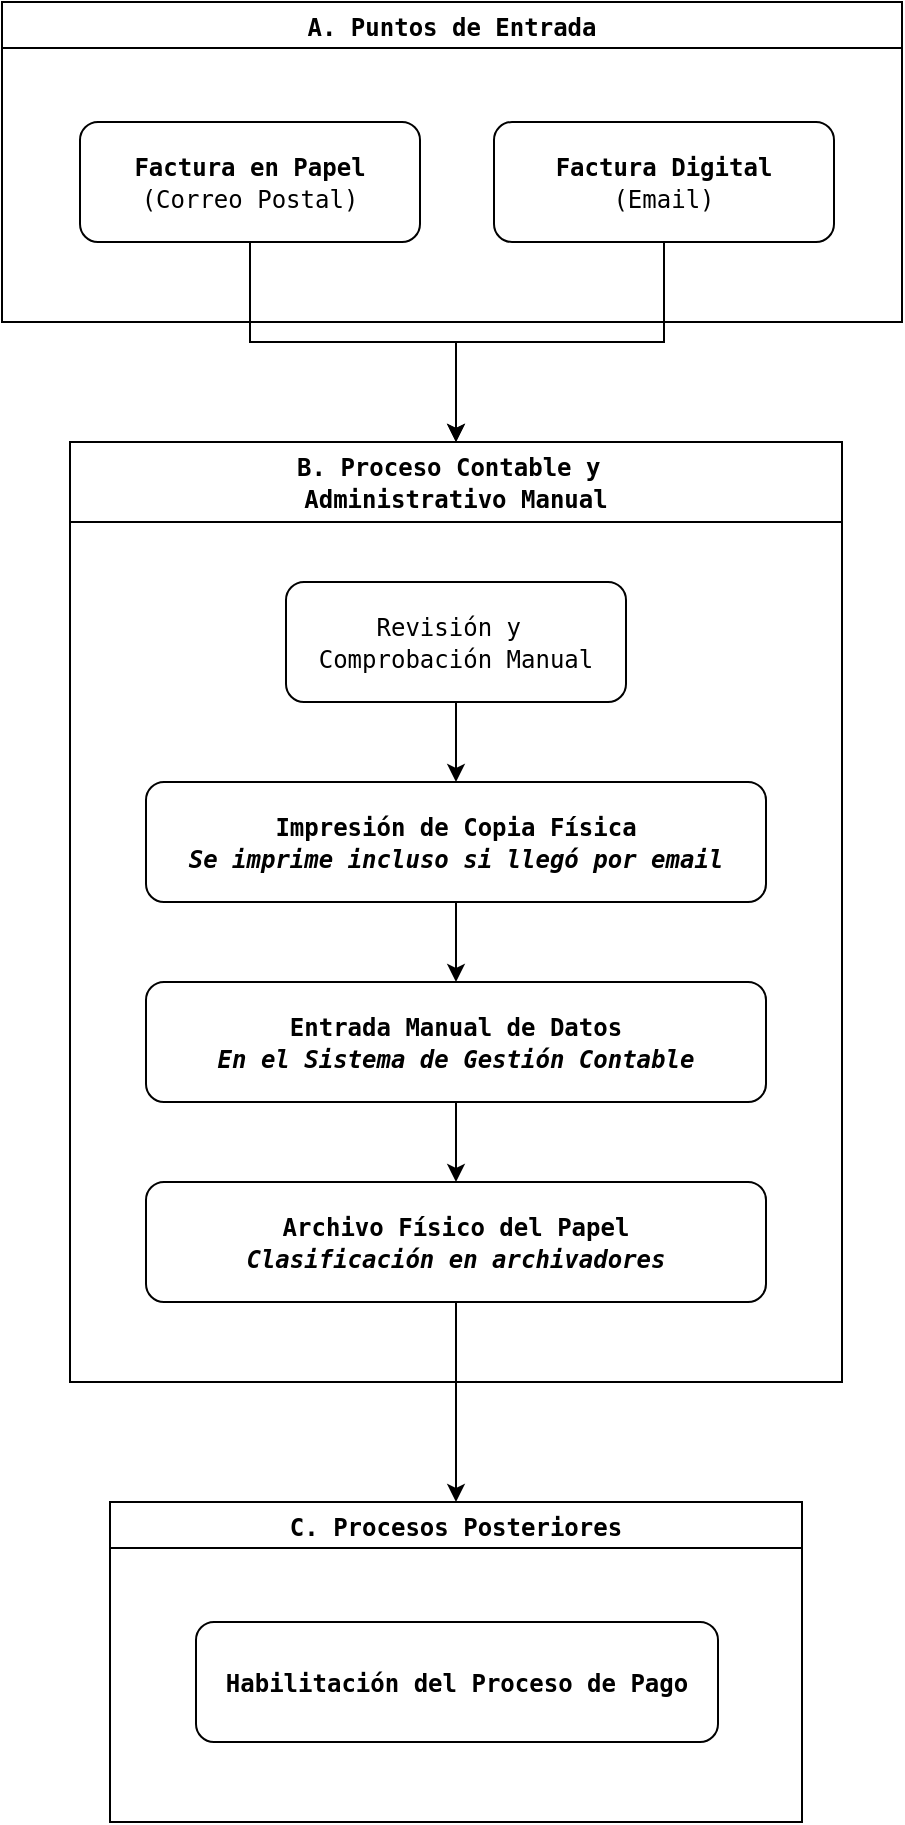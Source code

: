 <mxfile version="26.1.1" pages="4">
  <diagram name="Flujo Previo" id="SgmQOuibJQqKga8R-fj5">
    <mxGraphModel dx="1420" dy="821" grid="1" gridSize="10" guides="1" tooltips="1" connect="1" arrows="1" fold="1" page="1" pageScale="1" pageWidth="1654" pageHeight="1169" math="0" shadow="0" adaptiveColors="auto">
      <root>
        <mxCell id="0" />
        <mxCell id="1" parent="0" />
        <mxCell id="26zYus5FnUEKRcgncre6-3" value="&lt;div style=&quot;font-family: &amp;quot;Droid Sans Mono&amp;quot;, &amp;quot;monospace&amp;quot;, monospace; line-height: 16px; white-space: pre;&quot;&gt;&lt;font style=&quot;color: rgb(0, 0, 0);&quot;&gt;A. Puntos de Entrada&lt;/font&gt;&lt;/div&gt;" style="swimlane;whiteSpace=wrap;html=1;startSize=23;" parent="1" vertex="1">
          <mxGeometry x="600" y="50" width="450" height="160" as="geometry" />
        </mxCell>
        <mxCell id="26zYus5FnUEKRcgncre6-8" value="" style="group" parent="26zYus5FnUEKRcgncre6-3" vertex="1" connectable="0">
          <mxGeometry x="39" y="60" width="377" height="60" as="geometry" />
        </mxCell>
        <mxCell id="26zYus5FnUEKRcgncre6-7" value="&lt;div style=&quot;font-family: &amp;quot;Droid Sans Mono&amp;quot;, &amp;quot;monospace&amp;quot;, monospace; line-height: 16px; white-space: pre;&quot;&gt;&lt;div style=&quot;line-height: 16px;&quot;&gt;&lt;span&gt;&lt;b style=&quot;&quot;&gt;&lt;font style=&quot;color: rgb(0, 0, 0);&quot;&gt;Factura Digital&lt;/font&gt;&lt;/b&gt;&lt;/span&gt;&lt;/div&gt;&lt;div style=&quot;line-height: 16px;&quot;&gt;&lt;span style=&quot;color: rgb(158, 203, 255);&quot;&gt;&lt;font style=&quot;color: rgb(0, 0, 0);&quot;&gt;(Email)&lt;/font&gt;&lt;/span&gt;&lt;/div&gt;&lt;/div&gt;" style="rounded=1;whiteSpace=wrap;html=1;" parent="26zYus5FnUEKRcgncre6-8" vertex="1">
          <mxGeometry x="207" width="170" height="60" as="geometry" />
        </mxCell>
        <mxCell id="26zYus5FnUEKRcgncre6-5" value="&lt;div style=&quot;font-family: &amp;quot;Droid Sans Mono&amp;quot;, &amp;quot;monospace&amp;quot;, monospace; line-height: 16px; white-space: pre;&quot;&gt;&lt;span style=&quot;background-color: light-dark(#ffffff, var(--ge-dark-color, #121212));&quot;&gt;&lt;b style=&quot;&quot;&gt;&lt;font style=&quot;color: rgb(0, 0, 0);&quot;&gt;Factura en Papel&lt;/font&gt;&lt;/b&gt;&lt;/span&gt;&lt;/div&gt;&lt;div style=&quot;font-family: &amp;quot;Droid Sans Mono&amp;quot;, &amp;quot;monospace&amp;quot;, monospace; line-height: 16px; white-space: pre; color: rgb(225, 228, 232);&quot;&gt;&lt;span style=&quot;background-color: light-dark(#ffffff, var(--ge-dark-color, #121212)); color: rgb(158, 203, 255);&quot;&gt;&lt;font style=&quot;color: rgb(0, 0, 0);&quot;&gt;(Correo Postal)&lt;/font&gt;&lt;/span&gt;&lt;/div&gt;" style="rounded=1;whiteSpace=wrap;html=1;" parent="26zYus5FnUEKRcgncre6-8" vertex="1">
          <mxGeometry width="170" height="60" as="geometry" />
        </mxCell>
        <mxCell id="26zYus5FnUEKRcgncre6-25" style="edgeStyle=orthogonalEdgeStyle;rounded=0;orthogonalLoop=1;jettySize=auto;html=1;exitX=0.5;exitY=1;exitDx=0;exitDy=0;entryX=0.5;entryY=0;entryDx=0;entryDy=0;" parent="1" source="26zYus5FnUEKRcgncre6-19" target="26zYus5FnUEKRcgncre6-21" edge="1">
          <mxGeometry relative="1" as="geometry" />
        </mxCell>
        <mxCell id="26zYus5FnUEKRcgncre6-9" value="&lt;div style=&quot;font-family: &amp;quot;Droid Sans Mono&amp;quot;, &amp;quot;monospace&amp;quot;, monospace; line-height: 16px; white-space: pre;&quot;&gt;&lt;font style=&quot;color: rgb(0, 0, 0); background-color: light-dark(#ffffff, var(--ge-dark-color, #121212));&quot;&gt;B. Proceso Contable y &lt;/font&gt;&lt;/div&gt;&lt;div style=&quot;font-family: &amp;quot;Droid Sans Mono&amp;quot;, &amp;quot;monospace&amp;quot;, monospace; line-height: 16px; white-space: pre; color: rgb(225, 228, 232);&quot;&gt;&lt;font style=&quot;color: rgb(0, 0, 0); background-color: light-dark(#ffffff, var(--ge-dark-color, #121212));&quot;&gt;Administrativo Manual&lt;/font&gt;&lt;/div&gt;" style="swimlane;whiteSpace=wrap;html=1;startSize=40;" parent="1" vertex="1">
          <mxGeometry x="634" y="270" width="386" height="470" as="geometry">
            <mxRectangle x="634" y="270" width="200" height="50" as="alternateBounds" />
          </mxGeometry>
        </mxCell>
        <mxCell id="26zYus5FnUEKRcgncre6-18" style="edgeStyle=orthogonalEdgeStyle;rounded=0;orthogonalLoop=1;jettySize=auto;html=1;exitX=0.5;exitY=1;exitDx=0;exitDy=0;" parent="26zYus5FnUEKRcgncre6-9" source="26zYus5FnUEKRcgncre6-11" target="26zYus5FnUEKRcgncre6-17" edge="1">
          <mxGeometry relative="1" as="geometry" />
        </mxCell>
        <mxCell id="26zYus5FnUEKRcgncre6-11" value="&lt;div style=&quot;line-height: 16px;&quot;&gt;&lt;div style=&quot;line-height: 16px;&quot;&gt;&lt;font face=&quot;Droid Sans Mono, monospace, monospace&quot;&gt;&lt;span style=&quot;white-space: pre;&quot;&gt;&lt;b&gt;Impresión de Copia Física&lt;/b&gt;&lt;/span&gt;&lt;/font&gt;&lt;/div&gt;&lt;div style=&quot;line-height: 16px;&quot;&gt;&lt;font face=&quot;Droid Sans Mono, monospace, monospace&quot;&gt;&lt;span style=&quot;white-space: pre;&quot;&gt;&lt;b&gt;&lt;i&gt;Se imprime incluso si llegó por email&lt;/i&gt;&lt;/b&gt;&lt;/span&gt;&lt;/font&gt;&lt;/div&gt;&lt;/div&gt;" style="rounded=1;whiteSpace=wrap;html=1;labelBackgroundColor=default;fontColor=default;" parent="26zYus5FnUEKRcgncre6-9" vertex="1">
          <mxGeometry x="38" y="170" width="310" height="60" as="geometry" />
        </mxCell>
        <mxCell id="26zYus5FnUEKRcgncre6-16" style="edgeStyle=orthogonalEdgeStyle;rounded=0;orthogonalLoop=1;jettySize=auto;html=1;exitX=0.5;exitY=1;exitDx=0;exitDy=0;" parent="26zYus5FnUEKRcgncre6-9" source="26zYus5FnUEKRcgncre6-12" target="26zYus5FnUEKRcgncre6-11" edge="1">
          <mxGeometry relative="1" as="geometry" />
        </mxCell>
        <mxCell id="26zYus5FnUEKRcgncre6-12" value="&lt;div style=&quot;line-height: 16px;&quot;&gt;&lt;div style=&quot;line-height: 16px;&quot;&gt;&lt;font style=&quot;color: rgb(0, 0, 0);&quot; face=&quot;Droid Sans Mono, monospace, monospace&quot;&gt;&lt;span style=&quot;white-space: pre; background-color: light-dark(#ffffff, var(--ge-dark-color, #121212));&quot;&gt;Revisión y &lt;/span&gt;&lt;/font&gt;&lt;/div&gt;&lt;div style=&quot;line-height: 16px;&quot;&gt;&lt;font style=&quot;color: rgb(0, 0, 0);&quot; face=&quot;Droid Sans Mono, monospace, monospace&quot;&gt;&lt;span style=&quot;white-space: pre; background-color: light-dark(#ffffff, var(--ge-dark-color, #121212));&quot;&gt;Comprobación Manual&lt;/span&gt;&lt;/font&gt;&lt;/div&gt;&lt;/div&gt;" style="rounded=1;whiteSpace=wrap;html=1;" parent="26zYus5FnUEKRcgncre6-9" vertex="1">
          <mxGeometry x="108" y="70" width="170" height="60" as="geometry" />
        </mxCell>
        <mxCell id="26zYus5FnUEKRcgncre6-20" style="edgeStyle=orthogonalEdgeStyle;rounded=0;orthogonalLoop=1;jettySize=auto;html=1;exitX=0.5;exitY=1;exitDx=0;exitDy=0;entryX=0.5;entryY=0;entryDx=0;entryDy=0;" parent="26zYus5FnUEKRcgncre6-9" source="26zYus5FnUEKRcgncre6-17" target="26zYus5FnUEKRcgncre6-19" edge="1">
          <mxGeometry relative="1" as="geometry" />
        </mxCell>
        <mxCell id="26zYus5FnUEKRcgncre6-17" value="&lt;div style=&quot;line-height: 16px;&quot;&gt;&lt;div style=&quot;line-height: 16px;&quot;&gt;&lt;font face=&quot;Droid Sans Mono, monospace, monospace&quot;&gt;&lt;span style=&quot;white-space: pre;&quot;&gt;&lt;b&gt;Entrada Manual de Datos&lt;/b&gt;&lt;/span&gt;&lt;/font&gt;&lt;/div&gt;&lt;div style=&quot;line-height: 16px;&quot;&gt;&lt;font face=&quot;Droid Sans Mono, monospace, monospace&quot;&gt;&lt;span style=&quot;white-space: pre;&quot;&gt;&lt;b&gt;&lt;i&gt;En el Sistema de Gestión Contable&lt;/i&gt;&lt;/b&gt;&lt;/span&gt;&lt;/font&gt;&lt;/div&gt;&lt;/div&gt;" style="rounded=1;whiteSpace=wrap;html=1;labelBackgroundColor=default;fontColor=default;" parent="26zYus5FnUEKRcgncre6-9" vertex="1">
          <mxGeometry x="38" y="270" width="310" height="60" as="geometry" />
        </mxCell>
        <mxCell id="26zYus5FnUEKRcgncre6-19" value="&lt;div style=&quot;line-height: 16px;&quot;&gt;&lt;div style=&quot;line-height: 16px;&quot;&gt;&lt;font face=&quot;Droid Sans Mono, monospace, monospace&quot;&gt;&lt;span style=&quot;white-space: pre;&quot;&gt;&lt;b&gt;Archivo Físico del Papel&lt;/b&gt;&lt;/span&gt;&lt;/font&gt;&lt;/div&gt;&lt;div style=&quot;line-height: 16px;&quot;&gt;&lt;font face=&quot;Droid Sans Mono, monospace, monospace&quot;&gt;&lt;span style=&quot;white-space: pre;&quot;&gt;&lt;b&gt;&lt;i&gt;Clasificación en archivadores&lt;/i&gt;&lt;/b&gt;&lt;/span&gt;&lt;/font&gt;&lt;/div&gt;&lt;/div&gt;" style="rounded=1;whiteSpace=wrap;html=1;labelBackgroundColor=default;fontColor=default;" parent="26zYus5FnUEKRcgncre6-9" vertex="1">
          <mxGeometry x="38" y="370" width="310" height="60" as="geometry" />
        </mxCell>
        <mxCell id="26zYus5FnUEKRcgncre6-13" style="edgeStyle=orthogonalEdgeStyle;rounded=0;orthogonalLoop=1;jettySize=auto;html=1;exitX=0.5;exitY=1;exitDx=0;exitDy=0;entryX=0.5;entryY=0;entryDx=0;entryDy=0;" parent="1" source="26zYus5FnUEKRcgncre6-5" target="26zYus5FnUEKRcgncre6-9" edge="1">
          <mxGeometry relative="1" as="geometry" />
        </mxCell>
        <mxCell id="26zYus5FnUEKRcgncre6-15" style="edgeStyle=orthogonalEdgeStyle;rounded=0;orthogonalLoop=1;jettySize=auto;html=1;exitX=0.5;exitY=1;exitDx=0;exitDy=0;entryX=0.5;entryY=0;entryDx=0;entryDy=0;" parent="1" source="26zYus5FnUEKRcgncre6-7" target="26zYus5FnUEKRcgncre6-9" edge="1">
          <mxGeometry relative="1" as="geometry" />
        </mxCell>
        <mxCell id="26zYus5FnUEKRcgncre6-21" value="&lt;div style=&quot;font-family: &amp;quot;Droid Sans Mono&amp;quot;, &amp;quot;monospace&amp;quot;, monospace; line-height: 16px; white-space: pre;&quot;&gt;&lt;span&gt;&lt;font style=&quot;color: rgb(0, 0, 0);&quot;&gt;C. Procesos Posteriores&lt;/font&gt;&lt;/span&gt;&lt;/div&gt;" style="swimlane;whiteSpace=wrap;html=1;" parent="1" vertex="1">
          <mxGeometry x="654" y="800" width="346" height="160" as="geometry" />
        </mxCell>
        <mxCell id="26zYus5FnUEKRcgncre6-24" value="&lt;div style=&quot;line-height: 16px;&quot;&gt;&lt;font face=&quot;Droid Sans Mono, monospace, monospace&quot;&gt;&lt;span style=&quot;white-space: pre;&quot;&gt;&lt;b&gt;Habilitación del Proceso de Pago&lt;/b&gt;&lt;/span&gt;&lt;/font&gt;&lt;/div&gt;" style="rounded=1;whiteSpace=wrap;html=1;labelBackgroundColor=default;fontColor=default;" parent="26zYus5FnUEKRcgncre6-21" vertex="1">
          <mxGeometry x="43" y="60" width="261" height="60" as="geometry" />
        </mxCell>
      </root>
    </mxGraphModel>
  </diagram>
  <diagram id="xhE_uhB0ql0zgoQ3w_r8" name="Escenario 1">
    <mxGraphModel dx="1420" dy="821" grid="1" gridSize="10" guides="1" tooltips="1" connect="1" arrows="1" fold="1" page="1" pageScale="1" pageWidth="1654" pageHeight="1169" math="0" shadow="0">
      <root>
        <mxCell id="0" />
        <mxCell id="1" parent="0" />
        <mxCell id="aoOpX-0fHS_msv1FZ1vW-1" style="edgeStyle=orthogonalEdgeStyle;rounded=0;orthogonalLoop=1;jettySize=auto;html=1;exitX=0.5;exitY=1;exitDx=0;exitDy=0;entryX=0.5;entryY=0;entryDx=0;entryDy=0;" parent="1" source="yRA9wOZyALXCSdVup8Eo-1" target="3fcSFQ3VPtGX-lyQHISb-1" edge="1">
          <mxGeometry relative="1" as="geometry" />
        </mxCell>
        <mxCell id="yRA9wOZyALXCSdVup8Eo-1" value="&lt;b&gt;Inicio Escenario 1&lt;/b&gt;&lt;div&gt;Nuevo Email en invoices@domca.com&lt;/div&gt;" style="rounded=1;whiteSpace=wrap;html=1;" parent="1" vertex="1">
          <mxGeometry x="195" y="100" width="165" height="60" as="geometry" />
        </mxCell>
        <mxCell id="aN6BKmfSqH-F5XNCmPGf-3" style="edgeStyle=orthogonalEdgeStyle;rounded=0;orthogonalLoop=1;jettySize=auto;html=1;exitX=1;exitY=0.5;exitDx=0;exitDy=0;entryX=0;entryY=0.5;entryDx=0;entryDy=0;" parent="1" source="3fcSFQ3VPtGX-lyQHISb-1" target="aN6BKmfSqH-F5XNCmPGf-1" edge="1">
          <mxGeometry relative="1" as="geometry" />
        </mxCell>
        <mxCell id="I1FwQdZhC7HnM-_XZmUV-10" value="No" style="edgeLabel;html=1;align=center;verticalAlign=middle;resizable=0;points=[];" parent="aN6BKmfSqH-F5XNCmPGf-3" vertex="1" connectable="0">
          <mxGeometry x="-0.289" y="-1" relative="1" as="geometry">
            <mxPoint x="1" as="offset" />
          </mxGeometry>
        </mxCell>
        <mxCell id="LADiIIOEZjr8sX5xPkAA-2" style="edgeStyle=orthogonalEdgeStyle;rounded=0;orthogonalLoop=1;jettySize=auto;html=1;exitX=0.5;exitY=1;exitDx=0;exitDy=0;entryX=0.5;entryY=0;entryDx=0;entryDy=0;" parent="1" source="3fcSFQ3VPtGX-lyQHISb-1" target="LADiIIOEZjr8sX5xPkAA-1" edge="1">
          <mxGeometry relative="1" as="geometry" />
        </mxCell>
        <mxCell id="I1FwQdZhC7HnM-_XZmUV-9" value="Si" style="edgeLabel;html=1;align=center;verticalAlign=middle;resizable=0;points=[];" parent="LADiIIOEZjr8sX5xPkAA-2" vertex="1" connectable="0">
          <mxGeometry x="-0.21" y="4" relative="1" as="geometry">
            <mxPoint as="offset" />
          </mxGeometry>
        </mxCell>
        <mxCell id="3fcSFQ3VPtGX-lyQHISb-1" value="Adjunto&amp;nbsp;&lt;div&gt;PDF/Imagen&amp;nbsp;&lt;/div&gt;&lt;div&gt;¿Válido?&lt;/div&gt;" style="rhombus;whiteSpace=wrap;html=1;" parent="1" vertex="1">
          <mxGeometry x="215.5" y="200" width="124" height="120" as="geometry" />
        </mxCell>
        <mxCell id="MYGrbYSE39Em0pdZrGJR-2" style="edgeStyle=orthogonalEdgeStyle;rounded=0;orthogonalLoop=1;jettySize=auto;html=1;exitX=0.5;exitY=1;exitDx=0;exitDy=0;entryX=0.5;entryY=0;entryDx=0;entryDy=0;" parent="1" source="aN6BKmfSqH-F5XNCmPGf-1" target="MYGrbYSE39Em0pdZrGJR-1" edge="1">
          <mxGeometry relative="1" as="geometry">
            <Array as="points">
              <mxPoint x="482" y="800" />
              <mxPoint x="278" y="800" />
            </Array>
          </mxGeometry>
        </mxCell>
        <mxCell id="aN6BKmfSqH-F5XNCmPGf-1" value="Registrar en Hoja &#39;&lt;b&gt;Error&lt;/b&gt;&#39;&amp;nbsp;&lt;div&gt;(Google Sheet)&lt;/div&gt;" style="rounded=1;whiteSpace=wrap;html=1;" parent="1" vertex="1">
          <mxGeometry x="400" y="230" width="164" height="60" as="geometry" />
        </mxCell>
        <mxCell id="MYGrbYSE39Em0pdZrGJR-1" value="&lt;b&gt;Fin del Escenario 1&lt;/b&gt;" style="rounded=1;whiteSpace=wrap;html=1;" parent="1" vertex="1">
          <mxGeometry x="195" y="820" width="165" height="60" as="geometry" />
        </mxCell>
        <mxCell id="I1FwQdZhC7HnM-_XZmUV-6" style="edgeStyle=orthogonalEdgeStyle;rounded=0;orthogonalLoop=1;jettySize=auto;html=1;exitX=0.5;exitY=1;exitDx=0;exitDy=0;entryX=0.5;entryY=0;entryDx=0;entryDy=0;" parent="1" source="LADiIIOEZjr8sX5xPkAA-1" target="I1FwQdZhC7HnM-_XZmUV-3" edge="1">
          <mxGeometry relative="1" as="geometry" />
        </mxCell>
        <mxCell id="LADiIIOEZjr8sX5xPkAA-1" value="Registrar en Hoja &#39;&lt;b&gt;Nuevo&lt;/b&gt;&#39;&amp;nbsp;&lt;div&gt;(Google Sheet)&lt;/div&gt;" style="rounded=1;whiteSpace=wrap;html=1;" parent="1" vertex="1">
          <mxGeometry x="195" y="360" width="164" height="60" as="geometry" />
        </mxCell>
        <mxCell id="I1FwQdZhC7HnM-_XZmUV-13" style="edgeStyle=orthogonalEdgeStyle;rounded=0;orthogonalLoop=1;jettySize=auto;html=1;exitX=0.5;exitY=1;exitDx=0;exitDy=0;" parent="1" source="I1FwQdZhC7HnM-_XZmUV-1" edge="1">
          <mxGeometry relative="1" as="geometry">
            <mxPoint x="277" y="820" as="targetPoint" />
          </mxGeometry>
        </mxCell>
        <mxCell id="I1FwQdZhC7HnM-_XZmUV-1" value="Subir Adjunto a carpeta &quot;&lt;b&gt;Nuevo&lt;/b&gt;&quot;&lt;div&gt;(Google Drive)&lt;/div&gt;" style="rounded=1;whiteSpace=wrap;html=1;" parent="1" vertex="1">
          <mxGeometry x="195" y="720" width="164" height="60" as="geometry" />
        </mxCell>
        <mxCell id="I1FwQdZhC7HnM-_XZmUV-8" style="edgeStyle=orthogonalEdgeStyle;rounded=0;orthogonalLoop=1;jettySize=auto;html=1;exitX=0.5;exitY=1;exitDx=0;exitDy=0;entryX=0.5;entryY=0;entryDx=0;entryDy=0;" parent="1" source="I1FwQdZhC7HnM-_XZmUV-3" target="I1FwQdZhC7HnM-_XZmUV-5" edge="1">
          <mxGeometry relative="1" as="geometry" />
        </mxCell>
        <mxCell id="I1FwQdZhC7HnM-_XZmUV-11" value="Si" style="edgeLabel;html=1;align=center;verticalAlign=middle;resizable=0;points=[];" parent="I1FwQdZhC7HnM-_XZmUV-8" vertex="1" connectable="0">
          <mxGeometry x="-0.5" y="-1" relative="1" as="geometry">
            <mxPoint as="offset" />
          </mxGeometry>
        </mxCell>
        <mxCell id="I1FwQdZhC7HnM-_XZmUV-14" style="edgeStyle=orthogonalEdgeStyle;rounded=0;orthogonalLoop=1;jettySize=auto;html=1;exitX=1;exitY=0.5;exitDx=0;exitDy=0;entryX=0.5;entryY=0;entryDx=0;entryDy=0;" parent="1" source="I1FwQdZhC7HnM-_XZmUV-3" target="I1FwQdZhC7HnM-_XZmUV-1" edge="1">
          <mxGeometry relative="1" as="geometry">
            <Array as="points">
              <mxPoint x="410" y="520" />
              <mxPoint x="410" y="700" />
              <mxPoint x="277" y="700" />
            </Array>
          </mxGeometry>
        </mxCell>
        <mxCell id="I1FwQdZhC7HnM-_XZmUV-15" value="No" style="edgeLabel;html=1;align=center;verticalAlign=middle;resizable=0;points=[];" parent="I1FwQdZhC7HnM-_XZmUV-14" vertex="1" connectable="0">
          <mxGeometry x="-0.866" y="-5" relative="1" as="geometry">
            <mxPoint as="offset" />
          </mxGeometry>
        </mxCell>
        <mxCell id="I1FwQdZhC7HnM-_XZmUV-3" value="¿Adjunto es&amp;nbsp;&lt;div&gt;Imagen?&lt;/div&gt;" style="rhombus;whiteSpace=wrap;html=1;" parent="1" vertex="1">
          <mxGeometry x="215" y="460" width="124" height="120" as="geometry" />
        </mxCell>
        <mxCell id="I1FwQdZhC7HnM-_XZmUV-12" style="edgeStyle=orthogonalEdgeStyle;rounded=0;orthogonalLoop=1;jettySize=auto;html=1;exitX=0.5;exitY=1;exitDx=0;exitDy=0;entryX=0.5;entryY=0;entryDx=0;entryDy=0;" parent="1" source="I1FwQdZhC7HnM-_XZmUV-5" target="I1FwQdZhC7HnM-_XZmUV-1" edge="1">
          <mxGeometry relative="1" as="geometry" />
        </mxCell>
        <mxCell id="I1FwQdZhC7HnM-_XZmUV-5" value="Convertir Adjunto a PDF/A" style="rounded=1;whiteSpace=wrap;html=1;" parent="1" vertex="1">
          <mxGeometry x="195" y="620" width="164" height="60" as="geometry" />
        </mxCell>
      </root>
    </mxGraphModel>
  </diagram>
  <diagram id="p6Bj8_brPFSNFYtSswT3" name="Escenario 2">
    <mxGraphModel dx="1671" dy="966" grid="1" gridSize="10" guides="1" tooltips="1" connect="1" arrows="1" fold="1" page="1" pageScale="1" pageWidth="1654" pageHeight="1169" math="0" shadow="0">
      <root>
        <mxCell id="0" />
        <mxCell id="1" parent="0" />
        <mxCell id="jjbIP7SzWO0mDiaC2__V-2" style="edgeStyle=orthogonalEdgeStyle;rounded=0;orthogonalLoop=1;jettySize=auto;html=1;exitX=0.5;exitY=1;exitDx=0;exitDy=0;" edge="1" parent="1" source="S6HJqEvd8ki7n4Oee2wA-1" target="suuNVSMMZqYd6ke9Sb3v-1">
          <mxGeometry relative="1" as="geometry" />
        </mxCell>
        <mxCell id="S6HJqEvd8ki7n4Oee2wA-1" value="&lt;b&gt;Inicio Escenario 2&lt;br&gt;&lt;/b&gt;&lt;div&gt;&lt;span style=&quot;background-color: transparent;&quot;&gt;Nueva Factura&amp;nbsp;&lt;/span&gt;&lt;span style=&quot;background-color: transparent; color: light-dark(rgb(0, 0, 0), rgb(255, 255, 255));&quot;&gt;en&amp;nbsp;&lt;/span&gt;&lt;/div&gt;&lt;div&gt;&lt;span style=&quot;background-color: transparent; color: light-dark(rgb(0, 0, 0), rgb(255, 255, 255));&quot;&gt;carpeta &quot;&lt;/span&gt;&lt;b style=&quot;background-color: transparent; color: light-dark(rgb(0, 0, 0), rgb(255, 255, 255));&quot;&gt;Nuevo&lt;/b&gt;&lt;span style=&quot;background-color: transparent; color: light-dark(rgb(0, 0, 0), rgb(255, 255, 255));&quot;&gt;&quot;&lt;/span&gt;&lt;/div&gt;&lt;div&gt;&lt;div&gt;(Google Drive)&lt;/div&gt;&lt;/div&gt;" style="rounded=1;whiteSpace=wrap;html=1;" parent="1" vertex="1">
          <mxGeometry x="194" y="90" width="165" height="70" as="geometry" />
        </mxCell>
        <mxCell id="jjbIP7SzWO0mDiaC2__V-3" style="edgeStyle=orthogonalEdgeStyle;rounded=0;orthogonalLoop=1;jettySize=auto;html=1;exitX=0.5;exitY=1;exitDx=0;exitDy=0;entryX=0.5;entryY=0;entryDx=0;entryDy=0;" edge="1" parent="1" source="suuNVSMMZqYd6ke9Sb3v-1" target="6LvGrwpJAucObmEXRuc3-1">
          <mxGeometry relative="1" as="geometry" />
        </mxCell>
        <mxCell id="suuNVSMMZqYd6ke9Sb3v-1" value="Actualizar Estado a &#39;&lt;b&gt;OCR&lt;/b&gt;&#39;&lt;br&gt;&lt;div&gt;(Google Sheet)&lt;/div&gt;" style="rounded=1;whiteSpace=wrap;html=1;" vertex="1" parent="1">
          <mxGeometry x="194" y="200" width="164" height="60" as="geometry" />
        </mxCell>
        <mxCell id="jjbIP7SzWO0mDiaC2__V-4" style="edgeStyle=orthogonalEdgeStyle;rounded=0;orthogonalLoop=1;jettySize=auto;html=1;exitX=0.5;exitY=1;exitDx=0;exitDy=0;entryX=0.5;entryY=0;entryDx=0;entryDy=0;" edge="1" parent="1" source="6LvGrwpJAucObmEXRuc3-1" target="9B1S_GbQUXXda20EIY4V-1">
          <mxGeometry relative="1" as="geometry" />
        </mxCell>
        <mxCell id="6LvGrwpJAucObmEXRuc3-1" value="Mover Archivo a carpeta &quot;&lt;b&gt;OCR&lt;/b&gt;&quot;&lt;div&gt;(Google Drive)&lt;/div&gt;" style="rounded=1;whiteSpace=wrap;html=1;" vertex="1" parent="1">
          <mxGeometry x="194" y="300" width="164" height="60" as="geometry" />
        </mxCell>
        <mxCell id="jjbIP7SzWO0mDiaC2__V-5" style="edgeStyle=orthogonalEdgeStyle;rounded=0;orthogonalLoop=1;jettySize=auto;html=1;exitX=0.5;exitY=1;exitDx=0;exitDy=0;entryX=0.5;entryY=0;entryDx=0;entryDy=0;" edge="1" parent="1" source="9B1S_GbQUXXda20EIY4V-1" target="tsfX8fSsg5juxRd1yzgl-1">
          <mxGeometry relative="1" as="geometry" />
        </mxCell>
        <mxCell id="9B1S_GbQUXXda20EIY4V-1" value="Llamar Herramienta OCR - &lt;b&gt;EdenAI&lt;/b&gt;" style="rounded=1;whiteSpace=wrap;html=1;" vertex="1" parent="1">
          <mxGeometry x="194" y="400" width="164" height="60" as="geometry" />
        </mxCell>
        <mxCell id="jjbIP7SzWO0mDiaC2__V-6" style="edgeStyle=orthogonalEdgeStyle;rounded=0;orthogonalLoop=1;jettySize=auto;html=1;exitX=0.5;exitY=1;exitDx=0;exitDy=0;" edge="1" parent="1" source="tsfX8fSsg5juxRd1yzgl-1" target="q3wtK1HN_sdPlaeiaHEP-3">
          <mxGeometry relative="1" as="geometry" />
        </mxCell>
        <mxCell id="jjbIP7SzWO0mDiaC2__V-9" value="No" style="edgeLabel;html=1;align=center;verticalAlign=middle;resizable=0;points=[];" vertex="1" connectable="0" parent="jjbIP7SzWO0mDiaC2__V-6">
          <mxGeometry x="-0.231" y="-3" relative="1" as="geometry">
            <mxPoint as="offset" />
          </mxGeometry>
        </mxCell>
        <mxCell id="jjbIP7SzWO0mDiaC2__V-10" style="edgeStyle=orthogonalEdgeStyle;rounded=0;orthogonalLoop=1;jettySize=auto;html=1;exitX=1;exitY=0.5;exitDx=0;exitDy=0;" edge="1" parent="1" source="tsfX8fSsg5juxRd1yzgl-1" target="q3wtK1HN_sdPlaeiaHEP-1">
          <mxGeometry relative="1" as="geometry" />
        </mxCell>
        <mxCell id="jjbIP7SzWO0mDiaC2__V-11" value="Si" style="edgeLabel;html=1;align=center;verticalAlign=middle;resizable=0;points=[];" vertex="1" connectable="0" parent="jjbIP7SzWO0mDiaC2__V-10">
          <mxGeometry x="-0.193" relative="1" as="geometry">
            <mxPoint as="offset" />
          </mxGeometry>
        </mxCell>
        <mxCell id="tsfX8fSsg5juxRd1yzgl-1" value="¿Error en OCR&lt;span style=&quot;background-color: transparent; color: light-dark(rgb(0, 0, 0), rgb(255, 255, 255));&quot;&gt;?&lt;/span&gt;" style="rhombus;whiteSpace=wrap;html=1;" vertex="1" parent="1">
          <mxGeometry x="214" y="500" width="124" height="120" as="geometry" />
        </mxCell>
        <mxCell id="jjbIP7SzWO0mDiaC2__V-12" style="edgeStyle=orthogonalEdgeStyle;rounded=0;orthogonalLoop=1;jettySize=auto;html=1;exitX=0.5;exitY=1;exitDx=0;exitDy=0;entryX=0.5;entryY=0;entryDx=0;entryDy=0;" edge="1" parent="1" source="q3wtK1HN_sdPlaeiaHEP-1" target="q3wtK1HN_sdPlaeiaHEP-2">
          <mxGeometry relative="1" as="geometry" />
        </mxCell>
        <mxCell id="q3wtK1HN_sdPlaeiaHEP-1" value="Actualizar Estado a &#39;&lt;b&gt;Error&lt;/b&gt;&#39;&lt;br&gt;&lt;div&gt;(Google Sheet)&lt;/div&gt;" style="rounded=1;whiteSpace=wrap;html=1;" vertex="1" parent="1">
          <mxGeometry x="401" y="660" width="164" height="60" as="geometry" />
        </mxCell>
        <mxCell id="jjbIP7SzWO0mDiaC2__V-13" style="edgeStyle=orthogonalEdgeStyle;rounded=0;orthogonalLoop=1;jettySize=auto;html=1;exitX=0.5;exitY=1;exitDx=0;exitDy=0;entryX=0.5;entryY=0;entryDx=0;entryDy=0;" edge="1" parent="1" source="q3wtK1HN_sdPlaeiaHEP-2" target="jjbIP7SzWO0mDiaC2__V-1">
          <mxGeometry relative="1" as="geometry" />
        </mxCell>
        <mxCell id="q3wtK1HN_sdPlaeiaHEP-2" value="Mover Archivo a carpeta &quot;&lt;b&gt;Error&lt;/b&gt;&quot;&lt;div&gt;(Google Drive)&lt;/div&gt;" style="rounded=1;whiteSpace=wrap;html=1;" vertex="1" parent="1">
          <mxGeometry x="400" y="760" width="164" height="60" as="geometry" />
        </mxCell>
        <mxCell id="jjbIP7SzWO0mDiaC2__V-7" style="edgeStyle=orthogonalEdgeStyle;rounded=0;orthogonalLoop=1;jettySize=auto;html=1;exitX=0.5;exitY=1;exitDx=0;exitDy=0;entryX=0.5;entryY=0;entryDx=0;entryDy=0;" edge="1" parent="1" source="q3wtK1HN_sdPlaeiaHEP-3" target="q3wtK1HN_sdPlaeiaHEP-4">
          <mxGeometry relative="1" as="geometry" />
        </mxCell>
        <mxCell id="q3wtK1HN_sdPlaeiaHEP-3" value="Actualizar Estado a &#39;&lt;b&gt;Gestión&lt;/b&gt;&#39;&lt;br&gt;&lt;div&gt;(Google Sheet)&lt;/div&gt;" style="rounded=1;whiteSpace=wrap;html=1;" vertex="1" parent="1">
          <mxGeometry x="194" y="660" width="164" height="60" as="geometry" />
        </mxCell>
        <mxCell id="jjbIP7SzWO0mDiaC2__V-8" style="edgeStyle=orthogonalEdgeStyle;rounded=0;orthogonalLoop=1;jettySize=auto;html=1;exitX=0.5;exitY=1;exitDx=0;exitDy=0;entryX=0.5;entryY=0;entryDx=0;entryDy=0;" edge="1" parent="1" source="q3wtK1HN_sdPlaeiaHEP-4" target="jjbIP7SzWO0mDiaC2__V-1">
          <mxGeometry relative="1" as="geometry" />
        </mxCell>
        <mxCell id="q3wtK1HN_sdPlaeiaHEP-4" value="Mover Archivo a carpeta &quot;&lt;b&gt;Gestión&lt;/b&gt;&quot;&lt;div&gt;(Google Drive)&lt;/div&gt;" style="rounded=1;whiteSpace=wrap;html=1;" vertex="1" parent="1">
          <mxGeometry x="194" y="760" width="164" height="60" as="geometry" />
        </mxCell>
        <mxCell id="jjbIP7SzWO0mDiaC2__V-1" value="&lt;b&gt;Fin del Escenario 2&lt;/b&gt;" style="rounded=1;whiteSpace=wrap;html=1;" vertex="1" parent="1">
          <mxGeometry x="193" y="860" width="165" height="60" as="geometry" />
        </mxCell>
      </root>
    </mxGraphModel>
  </diagram>
  <diagram id="0VfLx7x6_FKw4y4fSEEQ" name="Escenario 3">
    <mxGraphModel dx="979" dy="566" grid="1" gridSize="10" guides="1" tooltips="1" connect="1" arrows="1" fold="1" page="1" pageScale="1" pageWidth="1654" pageHeight="1169" math="0" shadow="0">
      <root>
        <mxCell id="0" />
        <mxCell id="1" parent="0" />
        <mxCell id="p1o1wcAnJ0doDoqvBMfl-1" style="edgeStyle=orthogonalEdgeStyle;rounded=0;orthogonalLoop=1;jettySize=auto;html=1;exitX=0.5;exitY=1;exitDx=0;exitDy=0;entryX=0.5;entryY=0;entryDx=0;entryDy=0;" edge="1" parent="1" source="aKIxIpgDvQRxczH_nXq8-1" target="o_DrC8oHaHei76ujtFPK-1">
          <mxGeometry relative="1" as="geometry" />
        </mxCell>
        <mxCell id="aKIxIpgDvQRxczH_nXq8-1" value="&lt;b&gt;Inicio Escenario 3&lt;br&gt;&lt;/b&gt;&lt;div&gt;&lt;span style=&quot;background-color: transparent;&quot;&gt;Nueva Factura&amp;nbsp;&lt;/span&gt;&lt;span style=&quot;background-color: transparent; color: light-dark(rgb(0, 0, 0), rgb(255, 255, 255));&quot;&gt;en&amp;nbsp;&lt;/span&gt;&lt;/div&gt;&lt;div&gt;&lt;span style=&quot;background-color: transparent; color: light-dark(rgb(0, 0, 0), rgb(255, 255, 255));&quot;&gt;carpeta &quot;&lt;/span&gt;&lt;b style=&quot;background-color: transparent; color: light-dark(rgb(0, 0, 0), rgb(255, 255, 255));&quot;&gt;Gestión&lt;/b&gt;&lt;span style=&quot;background-color: transparent; color: light-dark(rgb(0, 0, 0), rgb(255, 255, 255));&quot;&gt;&quot;&lt;/span&gt;&lt;/div&gt;&lt;div&gt;&lt;div&gt;(Google Drive)&lt;/div&gt;&lt;/div&gt;" style="rounded=1;whiteSpace=wrap;html=1;" vertex="1" parent="1">
          <mxGeometry x="193" y="130" width="165" height="70" as="geometry" />
        </mxCell>
        <mxCell id="p1o1wcAnJ0doDoqvBMfl-2" style="edgeStyle=orthogonalEdgeStyle;rounded=0;orthogonalLoop=1;jettySize=auto;html=1;exitX=0.5;exitY=1;exitDx=0;exitDy=0;entryX=0.5;entryY=0;entryDx=0;entryDy=0;" edge="1" parent="1" source="o_DrC8oHaHei76ujtFPK-1" target="M2bwWQuUNtX6u5s1Ru4O-1">
          <mxGeometry relative="1" as="geometry" />
        </mxCell>
        <mxCell id="o_DrC8oHaHei76ujtFPK-1" value="Llamar LLM - &lt;b&gt;Gemini&lt;/b&gt; vía &lt;b&gt;EdenAI&lt;/b&gt; para Extracción y&amp;nbsp;&lt;div&gt;Validación de Datos&lt;/div&gt;" style="rounded=1;whiteSpace=wrap;html=1;" vertex="1" parent="1">
          <mxGeometry x="194" y="240" width="164" height="60" as="geometry" />
        </mxCell>
        <mxCell id="p1o1wcAnJ0doDoqvBMfl-3" style="edgeStyle=orthogonalEdgeStyle;rounded=0;orthogonalLoop=1;jettySize=auto;html=1;exitX=0.5;exitY=1;exitDx=0;exitDy=0;entryX=0.5;entryY=0;entryDx=0;entryDy=0;" edge="1" parent="1" source="M2bwWQuUNtX6u5s1Ru4O-1" target="JOYoEvGntbuiwZTAqztr-1">
          <mxGeometry relative="1" as="geometry" />
        </mxCell>
        <mxCell id="M2bwWQuUNtX6u5s1Ru4O-1" value="¿Error en LLM&lt;br&gt;(Extracción o Valicación&amp;nbsp;&lt;div&gt;de datos)&lt;span style=&quot;background-color: transparent; color: light-dark(rgb(0, 0, 0), rgb(255, 255, 255));&quot;&gt;?&lt;/span&gt;&lt;/div&gt;" style="rhombus;whiteSpace=wrap;html=1;" vertex="1" parent="1">
          <mxGeometry x="214" y="340" width="124" height="120" as="geometry" />
        </mxCell>
        <mxCell id="p1o1wcAnJ0doDoqvBMfl-12" style="edgeStyle=orthogonalEdgeStyle;rounded=0;orthogonalLoop=1;jettySize=auto;html=1;exitX=0.5;exitY=1;exitDx=0;exitDy=0;entryX=0.5;entryY=0;entryDx=0;entryDy=0;" edge="1" parent="1" source="M2bwWQuUNtX6u5s1Ru4O-2" target="M2bwWQuUNtX6u5s1Ru4O-3">
          <mxGeometry relative="1" as="geometry" />
        </mxCell>
        <mxCell id="M2bwWQuUNtX6u5s1Ru4O-2" value="Actualizar Estado a &#39;&lt;b&gt;Error&lt;/b&gt;&#39;&lt;br&gt;&lt;div&gt;(Google Sheet)&lt;/div&gt;" style="rounded=1;whiteSpace=wrap;html=1;" vertex="1" parent="1">
          <mxGeometry x="441" y="1060" width="164" height="60" as="geometry" />
        </mxCell>
        <mxCell id="p1o1wcAnJ0doDoqvBMfl-13" style="edgeStyle=orthogonalEdgeStyle;rounded=0;orthogonalLoop=1;jettySize=auto;html=1;exitX=0.5;exitY=1;exitDx=0;exitDy=0;entryX=0.5;entryY=0;entryDx=0;entryDy=0;" edge="1" parent="1" source="M2bwWQuUNtX6u5s1Ru4O-3" target="gc5r3BmivQiImN83XNPB-1">
          <mxGeometry relative="1" as="geometry" />
        </mxCell>
        <mxCell id="M2bwWQuUNtX6u5s1Ru4O-3" value="Mover Archivo a carpeta &quot;&lt;b&gt;Error&lt;/b&gt;&quot;&lt;div&gt;(Google Drive)&lt;/div&gt;" style="rounded=1;whiteSpace=wrap;html=1;" vertex="1" parent="1">
          <mxGeometry x="440" y="1160" width="164" height="60" as="geometry" />
        </mxCell>
        <mxCell id="p1o1wcAnJ0doDoqvBMfl-4" style="edgeStyle=orthogonalEdgeStyle;rounded=0;orthogonalLoop=1;jettySize=auto;html=1;exitX=0.5;exitY=1;exitDx=0;exitDy=0;entryX=0.5;entryY=0;entryDx=0;entryDy=0;" edge="1" parent="1" source="JOYoEvGntbuiwZTAqztr-1" target="1QCGk6YrBMoQSv5gr7Mu-1">
          <mxGeometry relative="1" as="geometry" />
        </mxCell>
        <mxCell id="JOYoEvGntbuiwZTAqztr-1" value="Buscar Partner en &lt;b&gt;Odoo&lt;/b&gt;" style="rounded=1;whiteSpace=wrap;html=1;" vertex="1" parent="1">
          <mxGeometry x="193.5" y="500" width="164" height="60" as="geometry" />
        </mxCell>
        <mxCell id="p1o1wcAnJ0doDoqvBMfl-5" style="edgeStyle=orthogonalEdgeStyle;rounded=0;orthogonalLoop=1;jettySize=auto;html=1;exitX=0.5;exitY=1;exitDx=0;exitDy=0;entryX=0.5;entryY=0;entryDx=0;entryDy=0;" edge="1" parent="1" source="1QCGk6YrBMoQSv5gr7Mu-1" target="_3NxkvwoIBzVfsU14P83-1">
          <mxGeometry relative="1" as="geometry" />
        </mxCell>
        <mxCell id="p1o1wcAnJ0doDoqvBMfl-11" style="edgeStyle=orthogonalEdgeStyle;rounded=0;orthogonalLoop=1;jettySize=auto;html=1;exitX=1;exitY=0.5;exitDx=0;exitDy=0;entryX=0.5;entryY=0;entryDx=0;entryDy=0;" edge="1" parent="1" source="1QCGk6YrBMoQSv5gr7Mu-1" target="M2bwWQuUNtX6u5s1Ru4O-2">
          <mxGeometry relative="1" as="geometry" />
        </mxCell>
        <mxCell id="1QCGk6YrBMoQSv5gr7Mu-1" value="¿Partner&amp;nbsp;&lt;div&gt;encontrado?&lt;/div&gt;" style="rhombus;whiteSpace=wrap;html=1;" vertex="1" parent="1">
          <mxGeometry x="213" y="600" width="124" height="120" as="geometry" />
        </mxCell>
        <mxCell id="p1o1wcAnJ0doDoqvBMfl-6" value="" style="edgeStyle=orthogonalEdgeStyle;rounded=0;orthogonalLoop=1;jettySize=auto;html=1;" edge="1" parent="1" source="_3NxkvwoIBzVfsU14P83-1" target="_3NxkvwoIBzVfsU14P83-2">
          <mxGeometry relative="1" as="geometry" />
        </mxCell>
        <mxCell id="_3NxkvwoIBzVfsU14P83-1" value="Crear Asiento Borrador en &lt;b&gt;Odoo&lt;/b&gt;" style="rounded=1;whiteSpace=wrap;html=1;" vertex="1" parent="1">
          <mxGeometry x="193" y="760" width="164" height="60" as="geometry" />
        </mxCell>
        <mxCell id="p1o1wcAnJ0doDoqvBMfl-7" style="edgeStyle=orthogonalEdgeStyle;rounded=0;orthogonalLoop=1;jettySize=auto;html=1;exitX=0.5;exitY=1;exitDx=0;exitDy=0;entryX=0.5;entryY=0;entryDx=0;entryDy=0;" edge="1" parent="1" source="_3NxkvwoIBzVfsU14P83-2" target="_3NxkvwoIBzVfsU14P83-3">
          <mxGeometry relative="1" as="geometry" />
        </mxCell>
        <mxCell id="_3NxkvwoIBzVfsU14P83-2" value="Adjuntar PDF/A a Asiento en &lt;b&gt;Odoo&lt;/b&gt;" style="rounded=1;whiteSpace=wrap;html=1;" vertex="1" parent="1">
          <mxGeometry x="193" y="860" width="164" height="60" as="geometry" />
        </mxCell>
        <mxCell id="p1o1wcAnJ0doDoqvBMfl-8" style="edgeStyle=orthogonalEdgeStyle;rounded=0;orthogonalLoop=1;jettySize=auto;html=1;exitX=0.5;exitY=1;exitDx=0;exitDy=0;entryX=0.5;entryY=0;entryDx=0;entryDy=0;" edge="1" parent="1" source="_3NxkvwoIBzVfsU14P83-3" target="_3NxkvwoIBzVfsU14P83-4">
          <mxGeometry relative="1" as="geometry" />
        </mxCell>
        <mxCell id="_3NxkvwoIBzVfsU14P83-3" value="Crear Actividad de Revisión en &lt;b&gt;Odoo&lt;/b&gt;" style="rounded=1;whiteSpace=wrap;html=1;" vertex="1" parent="1">
          <mxGeometry x="193" y="960" width="164" height="60" as="geometry" />
        </mxCell>
        <mxCell id="p1o1wcAnJ0doDoqvBMfl-9" value="" style="edgeStyle=orthogonalEdgeStyle;rounded=0;orthogonalLoop=1;jettySize=auto;html=1;" edge="1" parent="1" source="_3NxkvwoIBzVfsU14P83-4" target="_3NxkvwoIBzVfsU14P83-5">
          <mxGeometry relative="1" as="geometry" />
        </mxCell>
        <mxCell id="_3NxkvwoIBzVfsU14P83-4" value="Actualizar Estado a &#39;&lt;b&gt;Procesado&lt;/b&gt;&#39;&lt;br&gt;&lt;div&gt;(Google Sheet)&lt;/div&gt;" style="rounded=1;whiteSpace=wrap;html=1;" vertex="1" parent="1">
          <mxGeometry x="193" y="1060" width="164" height="60" as="geometry" />
        </mxCell>
        <mxCell id="p1o1wcAnJ0doDoqvBMfl-10" value="" style="edgeStyle=orthogonalEdgeStyle;rounded=0;orthogonalLoop=1;jettySize=auto;html=1;" edge="1" parent="1" source="_3NxkvwoIBzVfsU14P83-5" target="gc5r3BmivQiImN83XNPB-1">
          <mxGeometry relative="1" as="geometry" />
        </mxCell>
        <mxCell id="_3NxkvwoIBzVfsU14P83-5" value="Mover Archivo a carpeta &quot;&lt;b&gt;Procesado&lt;/b&gt;&quot;&lt;div&gt;(Google Drive)&lt;/div&gt;" style="rounded=1;whiteSpace=wrap;html=1;" vertex="1" parent="1">
          <mxGeometry x="193" y="1160" width="164" height="60" as="geometry" />
        </mxCell>
        <mxCell id="gc5r3BmivQiImN83XNPB-1" value="&lt;b&gt;Fin del Escenario 3&lt;/b&gt;" style="rounded=1;whiteSpace=wrap;html=1;" vertex="1" parent="1">
          <mxGeometry x="193" y="1260" width="165" height="60" as="geometry" />
        </mxCell>
      </root>
    </mxGraphModel>
  </diagram>
</mxfile>
